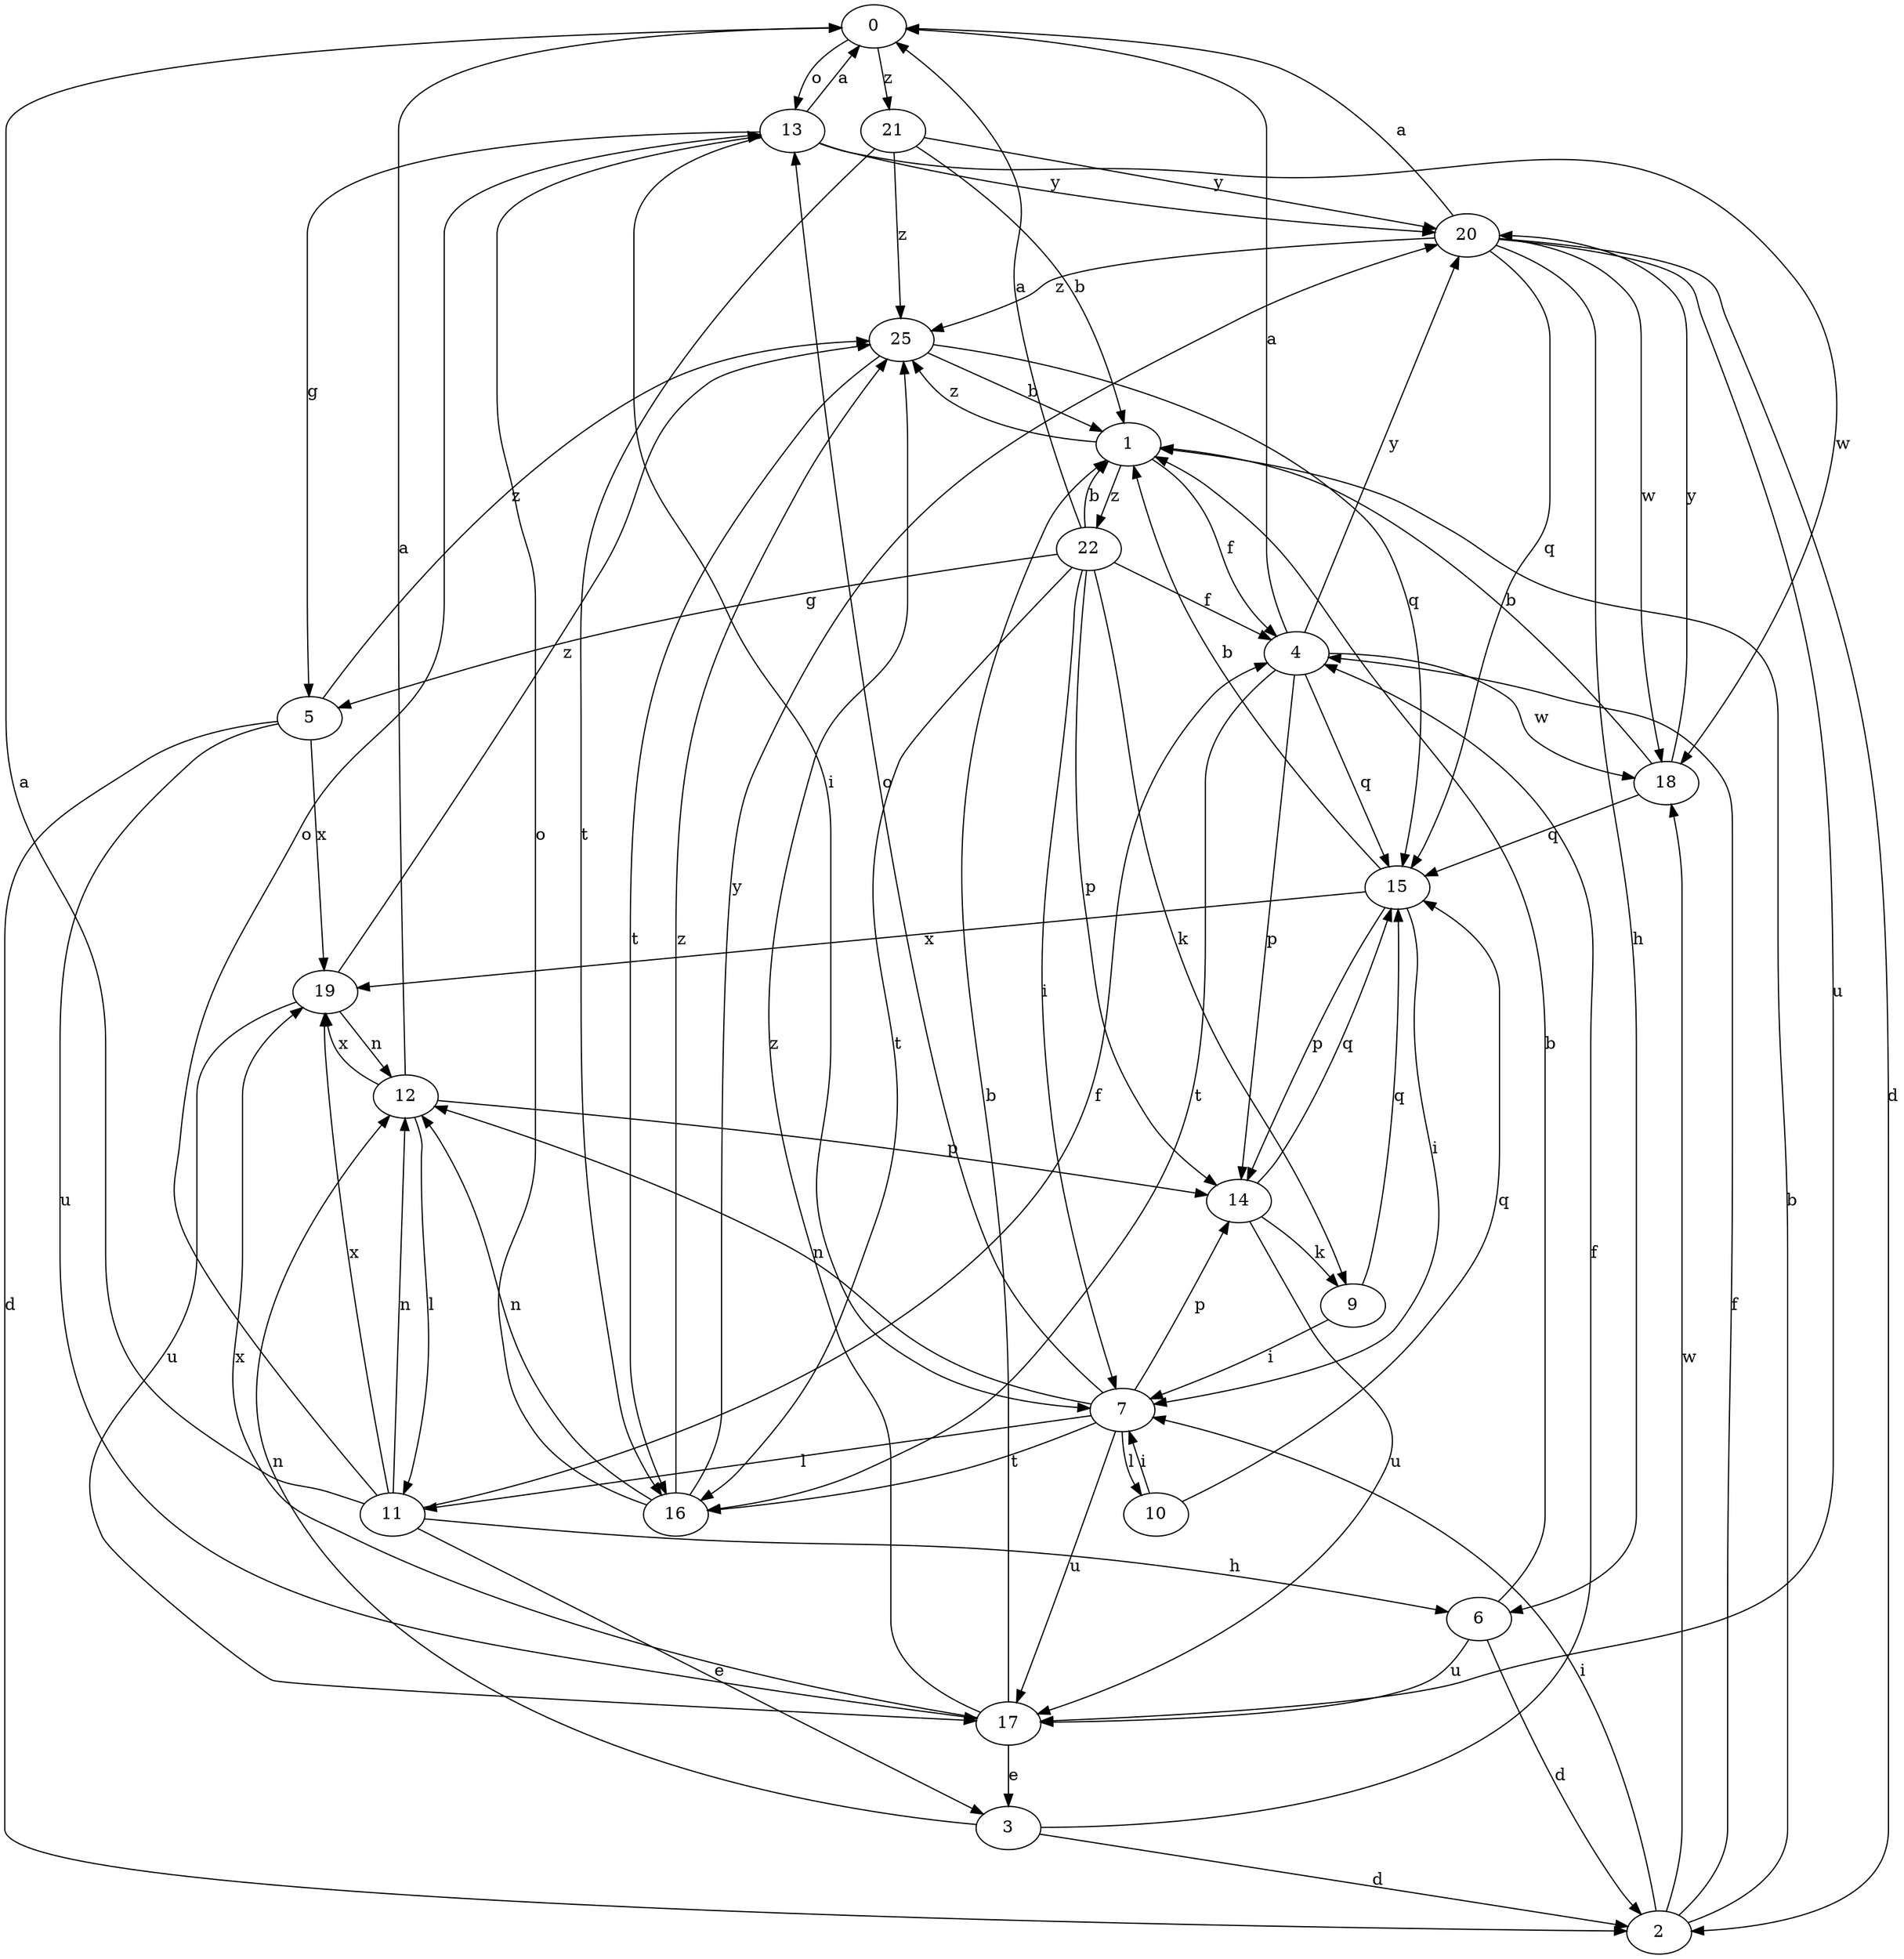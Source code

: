 strict digraph  {
0;
1;
2;
3;
4;
5;
6;
7;
9;
10;
11;
12;
13;
14;
15;
16;
17;
18;
19;
20;
21;
22;
25;
0 -> 13  [label=o];
0 -> 21  [label=z];
1 -> 4  [label=f];
1 -> 22  [label=z];
1 -> 25  [label=z];
2 -> 1  [label=b];
2 -> 4  [label=f];
2 -> 7  [label=i];
2 -> 18  [label=w];
3 -> 2  [label=d];
3 -> 4  [label=f];
3 -> 12  [label=n];
4 -> 0  [label=a];
4 -> 14  [label=p];
4 -> 15  [label=q];
4 -> 16  [label=t];
4 -> 18  [label=w];
4 -> 20  [label=y];
5 -> 2  [label=d];
5 -> 17  [label=u];
5 -> 19  [label=x];
5 -> 25  [label=z];
6 -> 1  [label=b];
6 -> 2  [label=d];
6 -> 17  [label=u];
7 -> 10  [label=l];
7 -> 11  [label=l];
7 -> 12  [label=n];
7 -> 13  [label=o];
7 -> 14  [label=p];
7 -> 16  [label=t];
7 -> 17  [label=u];
9 -> 7  [label=i];
9 -> 15  [label=q];
10 -> 7  [label=i];
10 -> 15  [label=q];
11 -> 0  [label=a];
11 -> 3  [label=e];
11 -> 4  [label=f];
11 -> 6  [label=h];
11 -> 12  [label=n];
11 -> 13  [label=o];
11 -> 19  [label=x];
12 -> 0  [label=a];
12 -> 11  [label=l];
12 -> 14  [label=p];
12 -> 19  [label=x];
13 -> 0  [label=a];
13 -> 5  [label=g];
13 -> 7  [label=i];
13 -> 18  [label=w];
13 -> 20  [label=y];
14 -> 9  [label=k];
14 -> 15  [label=q];
14 -> 17  [label=u];
15 -> 1  [label=b];
15 -> 7  [label=i];
15 -> 14  [label=p];
15 -> 19  [label=x];
16 -> 12  [label=n];
16 -> 13  [label=o];
16 -> 20  [label=y];
16 -> 25  [label=z];
17 -> 1  [label=b];
17 -> 3  [label=e];
17 -> 19  [label=x];
17 -> 25  [label=z];
18 -> 1  [label=b];
18 -> 15  [label=q];
18 -> 20  [label=y];
19 -> 12  [label=n];
19 -> 17  [label=u];
19 -> 25  [label=z];
20 -> 0  [label=a];
20 -> 2  [label=d];
20 -> 6  [label=h];
20 -> 15  [label=q];
20 -> 17  [label=u];
20 -> 18  [label=w];
20 -> 25  [label=z];
21 -> 1  [label=b];
21 -> 16  [label=t];
21 -> 20  [label=y];
21 -> 25  [label=z];
22 -> 0  [label=a];
22 -> 1  [label=b];
22 -> 4  [label=f];
22 -> 5  [label=g];
22 -> 7  [label=i];
22 -> 9  [label=k];
22 -> 14  [label=p];
22 -> 16  [label=t];
25 -> 1  [label=b];
25 -> 15  [label=q];
25 -> 16  [label=t];
}
